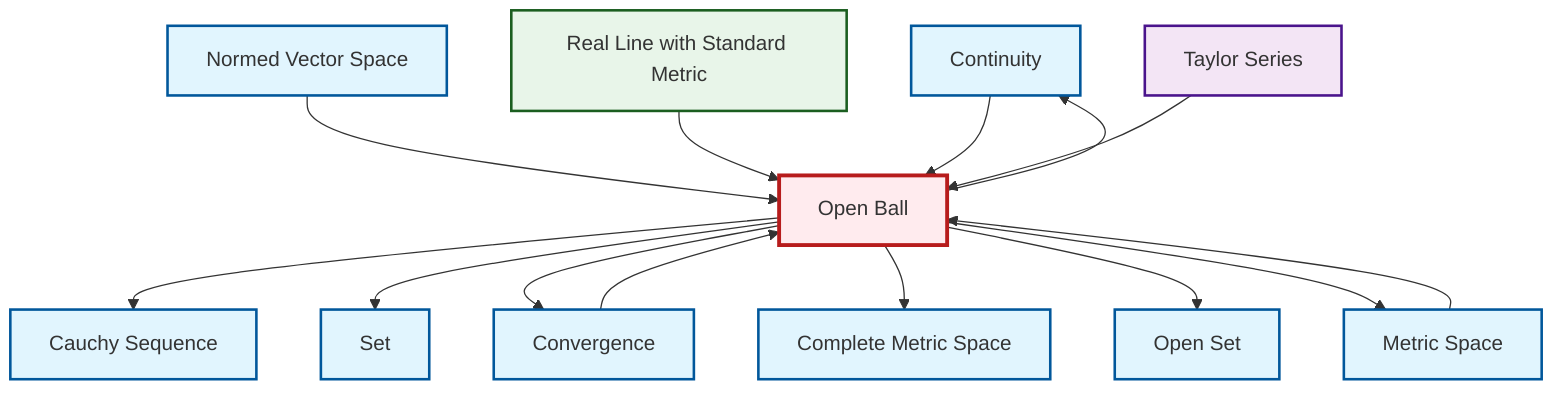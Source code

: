 graph TD
    classDef definition fill:#e1f5fe,stroke:#01579b,stroke-width:2px
    classDef theorem fill:#f3e5f5,stroke:#4a148c,stroke-width:2px
    classDef axiom fill:#fff3e0,stroke:#e65100,stroke-width:2px
    classDef example fill:#e8f5e9,stroke:#1b5e20,stroke-width:2px
    classDef current fill:#ffebee,stroke:#b71c1c,stroke-width:3px
    def-cauchy-sequence["Cauchy Sequence"]:::definition
    def-continuity["Continuity"]:::definition
    def-convergence["Convergence"]:::definition
    def-metric-space["Metric Space"]:::definition
    def-normed-vector-space["Normed Vector Space"]:::definition
    def-open-set["Open Set"]:::definition
    def-complete-metric-space["Complete Metric Space"]:::definition
    def-set["Set"]:::definition
    def-open-ball["Open Ball"]:::definition
    ex-real-line-metric["Real Line with Standard Metric"]:::example
    thm-taylor-series["Taylor Series"]:::theorem
    def-open-ball --> def-cauchy-sequence
    def-convergence --> def-open-ball
    def-normed-vector-space --> def-open-ball
    def-metric-space --> def-open-ball
    ex-real-line-metric --> def-open-ball
    def-continuity --> def-open-ball
    def-open-ball --> def-continuity
    def-open-ball --> def-set
    def-open-ball --> def-convergence
    thm-taylor-series --> def-open-ball
    def-open-ball --> def-complete-metric-space
    def-open-ball --> def-open-set
    def-open-ball --> def-metric-space
    class def-open-ball current